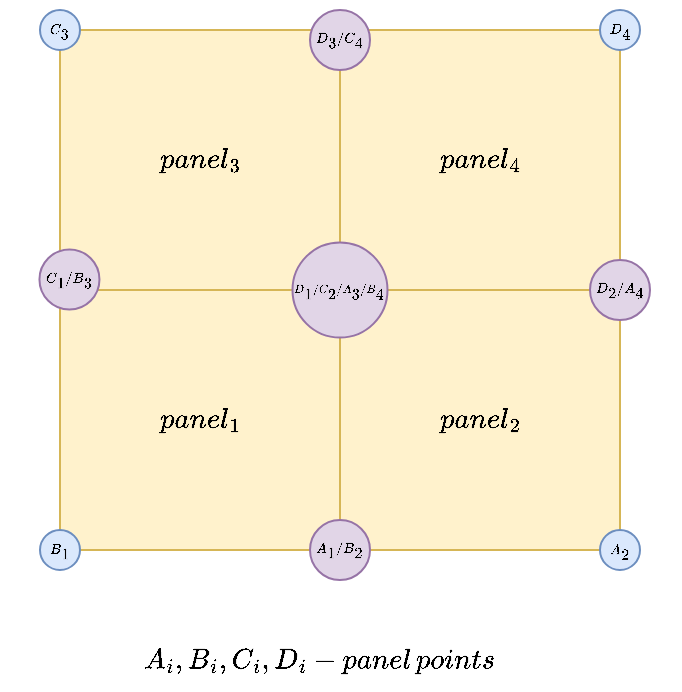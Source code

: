 <mxfile version="21.3.7" type="device">
  <diagram name="Page-1" id="BFvRnD2E7gtScjDi93Sd">
    <mxGraphModel dx="683" dy="358" grid="1" gridSize="10" guides="1" tooltips="1" connect="1" arrows="1" fold="1" page="1" pageScale="1" pageWidth="850" pageHeight="1100" math="1" shadow="0">
      <root>
        <mxCell id="0" />
        <mxCell id="1" parent="0" />
        <mxCell id="0n58KNMFv20y-GEzo8qa-3" value="" style="rounded=0;whiteSpace=wrap;html=1;fillColor=#fff2cc;strokeColor=#d6b656;" vertex="1" parent="1">
          <mxGeometry x="320" y="440" width="140" height="130" as="geometry" />
        </mxCell>
        <mxCell id="0n58KNMFv20y-GEzo8qa-6" value="" style="rounded=0;whiteSpace=wrap;html=1;fillColor=#fff2cc;strokeColor=#d6b656;" vertex="1" parent="1">
          <mxGeometry x="320" y="310" width="140" height="130" as="geometry" />
        </mxCell>
        <mxCell id="0n58KNMFv20y-GEzo8qa-46" value="" style="ellipse;whiteSpace=wrap;html=1;fillColor=#e1d5e7;strokeColor=#9673a6;rotation=0;" vertex="1" parent="1">
          <mxGeometry x="445" y="425" width="30" height="30" as="geometry" />
        </mxCell>
        <mxCell id="0n58KNMFv20y-GEzo8qa-2" value="" style="rounded=0;whiteSpace=wrap;html=1;fillColor=#fff2cc;strokeColor=#d6b656;" vertex="1" parent="1">
          <mxGeometry x="180" y="440" width="140" height="130" as="geometry" />
        </mxCell>
        <mxCell id="0n58KNMFv20y-GEzo8qa-35" value="" style="ellipse;whiteSpace=wrap;html=1;fillColor=#e1d5e7;strokeColor=#9673a6;rotation=0;" vertex="1" parent="1">
          <mxGeometry x="305" y="555" width="30" height="30" as="geometry" />
        </mxCell>
        <mxCell id="0n58KNMFv20y-GEzo8qa-4" value="" style="rounded=0;whiteSpace=wrap;html=1;fillColor=#fff2cc;strokeColor=#d6b656;" vertex="1" parent="1">
          <mxGeometry x="180" y="310" width="140" height="130" as="geometry" />
        </mxCell>
        <mxCell id="0n58KNMFv20y-GEzo8qa-14" value="" style="ellipse;whiteSpace=wrap;html=1;fillColor=#dae8fc;strokeColor=#6c8ebf;" vertex="1" parent="1">
          <mxGeometry x="170" y="560" width="20" height="20" as="geometry" />
        </mxCell>
        <mxCell id="0n58KNMFv20y-GEzo8qa-15" value="" style="ellipse;whiteSpace=wrap;html=1;fillColor=#e1d5e7;strokeColor=#9673a6;rotation=0;" vertex="1" parent="1">
          <mxGeometry x="169.73" y="419.75" width="30" height="30" as="geometry" />
        </mxCell>
        <mxCell id="0n58KNMFv20y-GEzo8qa-17" value="" style="ellipse;whiteSpace=wrap;html=1;fillColor=#dae8fc;strokeColor=#6c8ebf;" vertex="1" parent="1">
          <mxGeometry x="450" y="560" width="20" height="20" as="geometry" />
        </mxCell>
        <mxCell id="0n58KNMFv20y-GEzo8qa-19" value="" style="ellipse;whiteSpace=wrap;html=1;fillColor=#dae8fc;strokeColor=#6c8ebf;" vertex="1" parent="1">
          <mxGeometry x="450" y="300" width="20" height="20" as="geometry" />
        </mxCell>
        <mxCell id="0n58KNMFv20y-GEzo8qa-20" value="" style="ellipse;whiteSpace=wrap;html=1;fillColor=#dae8fc;strokeColor=#6c8ebf;" vertex="1" parent="1">
          <mxGeometry x="170" y="300" width="20" height="20" as="geometry" />
        </mxCell>
        <mxCell id="0n58KNMFv20y-GEzo8qa-31" value="&lt;font style=&quot;font-size: 6px;&quot;&gt;$$A_1/B_2$$&lt;/font&gt;" style="text;html=1;strokeColor=none;fillColor=none;align=center;verticalAlign=middle;whiteSpace=wrap;rounded=0;fontSize=8;" vertex="1" parent="1">
          <mxGeometry x="290" y="555" width="60" height="30" as="geometry" />
        </mxCell>
        <mxCell id="0n58KNMFv20y-GEzo8qa-32" value="&lt;div style=&quot;font-size: 6px;&quot;&gt;$$B_1$$&lt;/div&gt;" style="text;html=1;strokeColor=none;fillColor=none;align=center;verticalAlign=middle;whiteSpace=wrap;rounded=0;fontSize=6;" vertex="1" parent="1">
          <mxGeometry x="150" y="555" width="60" height="30" as="geometry" />
        </mxCell>
        <mxCell id="0n58KNMFv20y-GEzo8qa-33" value="&lt;div style=&quot;font-size: 6px;&quot;&gt;&lt;font style=&quot;font-size: 6px;&quot;&gt;$$C_1/B_3$$&lt;/font&gt;&lt;/div&gt;" style="text;html=1;strokeColor=none;fillColor=none;align=center;verticalAlign=middle;whiteSpace=wrap;rounded=0;fontSize=8;" vertex="1" parent="1">
          <mxGeometry x="154.73" y="419.75" width="60" height="30" as="geometry" />
        </mxCell>
        <mxCell id="0n58KNMFv20y-GEzo8qa-37" value="" style="ellipse;whiteSpace=wrap;html=1;fillColor=#e1d5e7;strokeColor=#9673a6;rotation=0;" vertex="1" parent="1">
          <mxGeometry x="296.25" y="416.25" width="47.5" height="47.5" as="geometry" />
        </mxCell>
        <mxCell id="0n58KNMFv20y-GEzo8qa-38" value="" style="ellipse;whiteSpace=wrap;html=1;fillColor=#e1d5e7;strokeColor=#9673a6;rotation=0;" vertex="1" parent="1">
          <mxGeometry x="305" y="300" width="30" height="30" as="geometry" />
        </mxCell>
        <mxCell id="0n58KNMFv20y-GEzo8qa-39" value="&lt;div style=&quot;font-size: 5px;&quot;&gt;$$D_1/C_2/A_3/B_4$$&lt;/div&gt;" style="text;html=1;strokeColor=none;fillColor=none;align=center;verticalAlign=middle;whiteSpace=wrap;rounded=0;fontSize=5;" vertex="1" parent="1">
          <mxGeometry x="295" y="427.5" width="50" height="25" as="geometry" />
        </mxCell>
        <mxCell id="0n58KNMFv20y-GEzo8qa-41" value="&lt;div style=&quot;font-size: 6px;&quot;&gt;$$A_2$$&lt;/div&gt;" style="text;html=1;strokeColor=none;fillColor=none;align=center;verticalAlign=middle;whiteSpace=wrap;rounded=0;fontSize=6;" vertex="1" parent="1">
          <mxGeometry x="430" y="555" width="60" height="30" as="geometry" />
        </mxCell>
        <mxCell id="0n58KNMFv20y-GEzo8qa-42" value="&lt;div style=&quot;font-size: 6px;&quot;&gt;$$D_2/A_4$$&lt;/div&gt;" style="text;html=1;strokeColor=none;fillColor=none;align=center;verticalAlign=middle;whiteSpace=wrap;rounded=0;fontSize=6;" vertex="1" parent="1">
          <mxGeometry x="430" y="425" width="60" height="30" as="geometry" />
        </mxCell>
        <mxCell id="0n58KNMFv20y-GEzo8qa-43" value="&lt;div style=&quot;font-size: 6px;&quot;&gt;$$C_3$$&lt;/div&gt;" style="text;html=1;strokeColor=none;fillColor=none;align=center;verticalAlign=middle;whiteSpace=wrap;rounded=0;fontSize=6;" vertex="1" parent="1">
          <mxGeometry x="150" y="295" width="60" height="30" as="geometry" />
        </mxCell>
        <mxCell id="0n58KNMFv20y-GEzo8qa-44" value="&lt;div style=&quot;font-size: 6px;&quot;&gt;$$D_3/C_4$$&lt;/div&gt;" style="text;html=1;strokeColor=none;fillColor=none;align=center;verticalAlign=middle;whiteSpace=wrap;rounded=0;fontSize=6;" vertex="1" parent="1">
          <mxGeometry x="290" y="300" width="60" height="30" as="geometry" />
        </mxCell>
        <mxCell id="0n58KNMFv20y-GEzo8qa-45" value="&lt;div style=&quot;font-size: 6px;&quot;&gt;$$D_4$$&lt;/div&gt;" style="text;html=1;strokeColor=none;fillColor=none;align=center;verticalAlign=middle;whiteSpace=wrap;rounded=0;fontSize=6;" vertex="1" parent="1">
          <mxGeometry x="430" y="295" width="60" height="30" as="geometry" />
        </mxCell>
        <mxCell id="0n58KNMFv20y-GEzo8qa-47" value="$$panel_1$$" style="text;html=1;strokeColor=none;fillColor=none;align=center;verticalAlign=middle;whiteSpace=wrap;rounded=0;" vertex="1" parent="1">
          <mxGeometry x="220" y="490" width="60" height="30" as="geometry" />
        </mxCell>
        <mxCell id="0n58KNMFv20y-GEzo8qa-48" value="$$panel_2$$" style="text;html=1;strokeColor=none;fillColor=none;align=center;verticalAlign=middle;whiteSpace=wrap;rounded=0;" vertex="1" parent="1">
          <mxGeometry x="360" y="490" width="60" height="30" as="geometry" />
        </mxCell>
        <mxCell id="0n58KNMFv20y-GEzo8qa-49" value="$$panel_3$$" style="text;html=1;strokeColor=none;fillColor=none;align=center;verticalAlign=middle;whiteSpace=wrap;rounded=0;" vertex="1" parent="1">
          <mxGeometry x="220" y="360" width="60" height="30" as="geometry" />
        </mxCell>
        <mxCell id="0n58KNMFv20y-GEzo8qa-50" value="$$panel_4$$" style="text;html=1;strokeColor=none;fillColor=none;align=center;verticalAlign=middle;whiteSpace=wrap;rounded=0;" vertex="1" parent="1">
          <mxGeometry x="360" y="360" width="60" height="30" as="geometry" />
        </mxCell>
        <mxCell id="0n58KNMFv20y-GEzo8qa-51" value="$$A_i, B_i, C_i, D_i - panel \, points$$" style="text;html=1;strokeColor=none;fillColor=none;align=center;verticalAlign=middle;whiteSpace=wrap;rounded=0;" vertex="1" parent="1">
          <mxGeometry x="160" y="610" width="300" height="30" as="geometry" />
        </mxCell>
      </root>
    </mxGraphModel>
  </diagram>
</mxfile>
